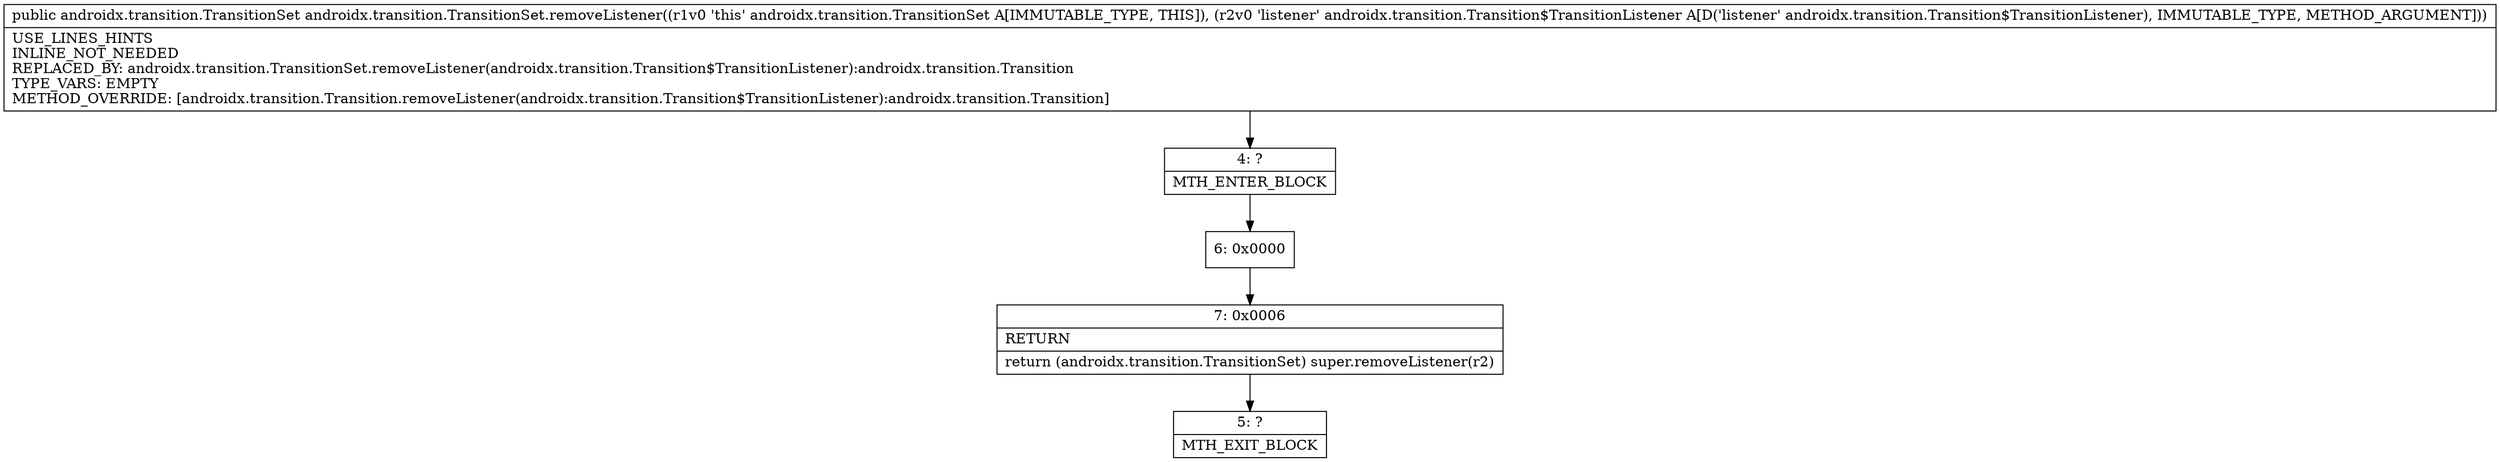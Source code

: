 digraph "CFG forandroidx.transition.TransitionSet.removeListener(Landroidx\/transition\/Transition$TransitionListener;)Landroidx\/transition\/TransitionSet;" {
Node_4 [shape=record,label="{4\:\ ?|MTH_ENTER_BLOCK\l}"];
Node_6 [shape=record,label="{6\:\ 0x0000}"];
Node_7 [shape=record,label="{7\:\ 0x0006|RETURN\l|return (androidx.transition.TransitionSet) super.removeListener(r2)\l}"];
Node_5 [shape=record,label="{5\:\ ?|MTH_EXIT_BLOCK\l}"];
MethodNode[shape=record,label="{public androidx.transition.TransitionSet androidx.transition.TransitionSet.removeListener((r1v0 'this' androidx.transition.TransitionSet A[IMMUTABLE_TYPE, THIS]), (r2v0 'listener' androidx.transition.Transition$TransitionListener A[D('listener' androidx.transition.Transition$TransitionListener), IMMUTABLE_TYPE, METHOD_ARGUMENT]))  | USE_LINES_HINTS\lINLINE_NOT_NEEDED\lREPLACED_BY: androidx.transition.TransitionSet.removeListener(androidx.transition.Transition$TransitionListener):androidx.transition.Transition\lTYPE_VARS: EMPTY\lMETHOD_OVERRIDE: [androidx.transition.Transition.removeListener(androidx.transition.Transition$TransitionListener):androidx.transition.Transition]\l}"];
MethodNode -> Node_4;Node_4 -> Node_6;
Node_6 -> Node_7;
Node_7 -> Node_5;
}


